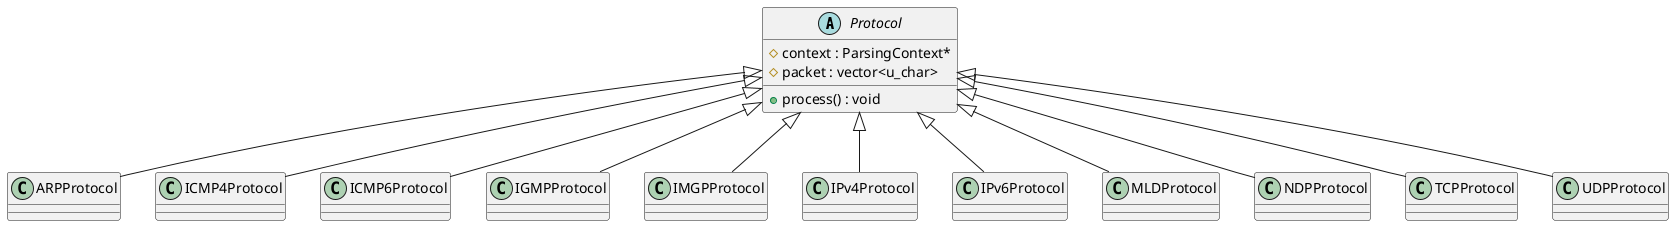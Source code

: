 @startuml protocol

abstract class Protocol {
    # context : ParsingContext*
    # packet : vector<u_char>
    + process() : void
}

class ARPProtocol {
}

class ICMP4Protocol {
}

class ICMP6Protocol {
}

class IGMPProtocol {
}

class IMGPProtocol {
}

class IPv4Protocol {
}

class IPv6Protocol {
}

class MLDProtocol {
}

class NDPProtocol {
}

class TCPProtocol {
}

class UDPProtocol {
}

Protocol <|-- ARPProtocol
Protocol <|-- ICMP4Protocol
Protocol <|-- ICMP6Protocol
Protocol <|-- IGMPProtocol
Protocol <|-- IMGPProtocol
Protocol <|-- IPv4Protocol
Protocol <|-- IPv6Protocol
Protocol <|-- MLDProtocol
Protocol <|-- NDPProtocol
Protocol <|-- TCPProtocol
Protocol <|-- UDPProtocol

@enduml